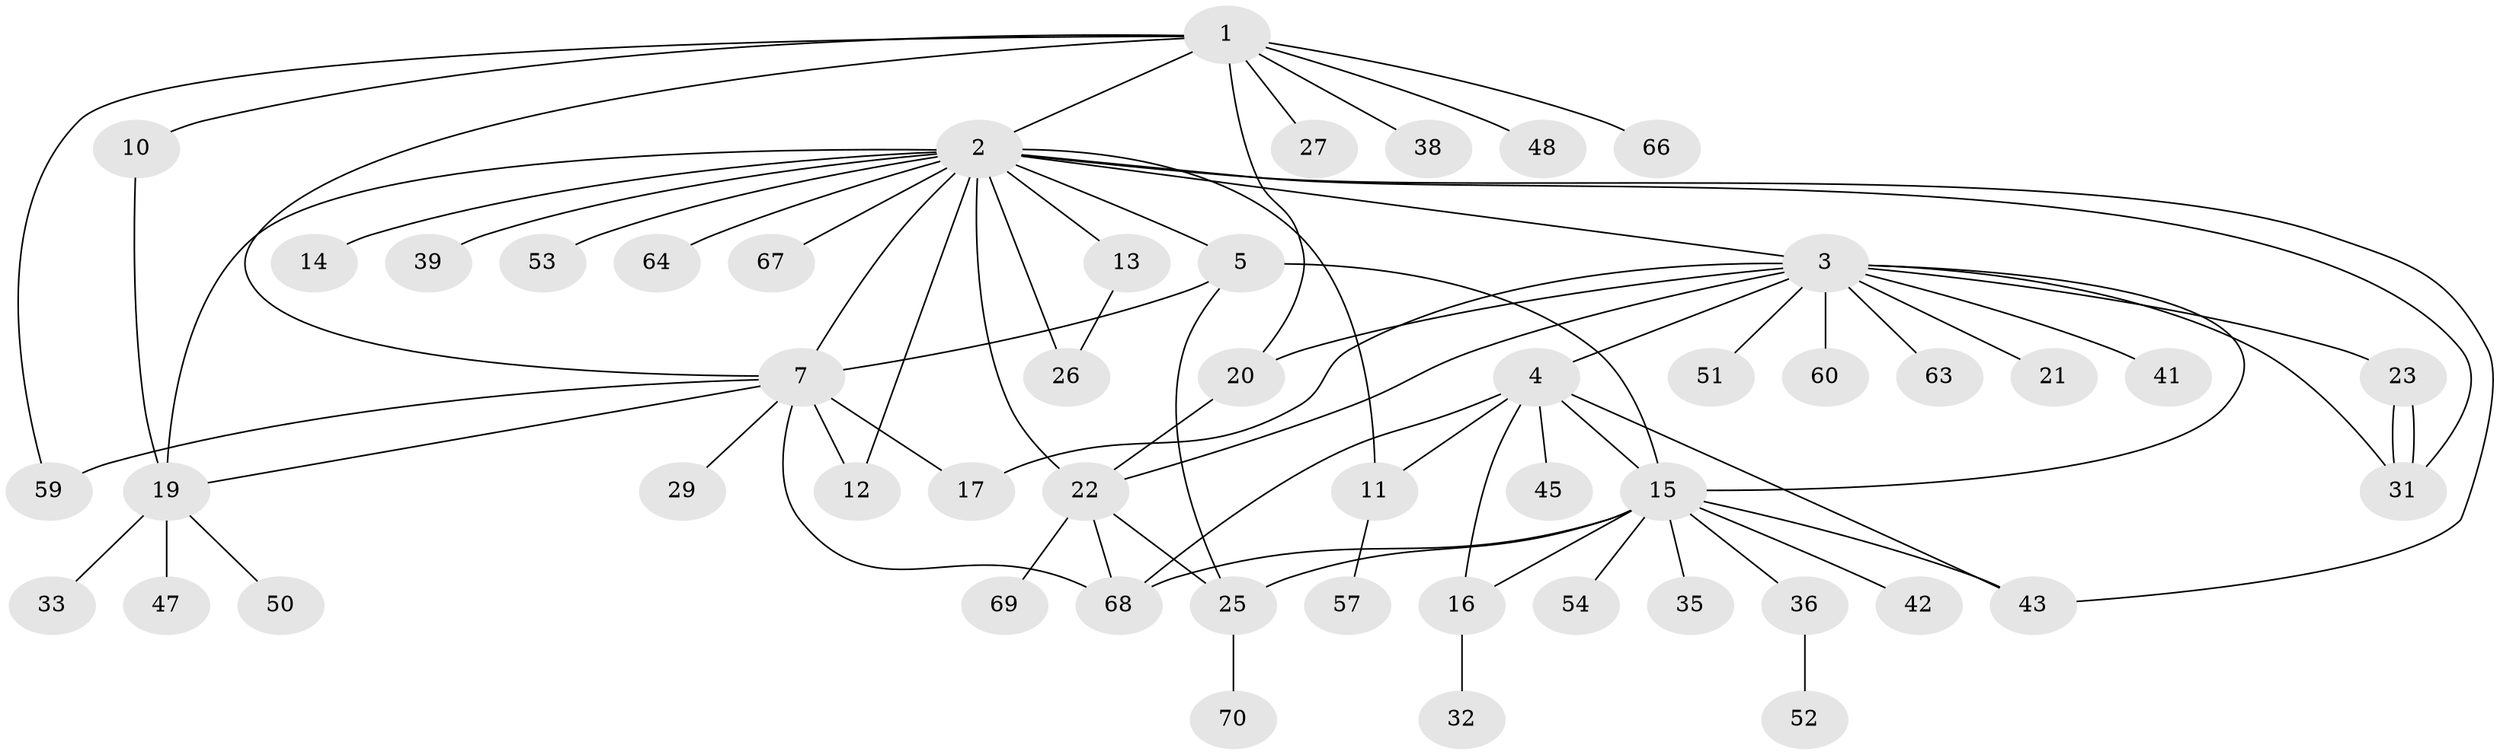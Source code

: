 // Generated by graph-tools (version 1.1) at 2025/51/02/27/25 19:51:56]
// undirected, 51 vertices, 75 edges
graph export_dot {
graph [start="1"]
  node [color=gray90,style=filled];
  1 [super="+8"];
  2 [super="+6"];
  3 [super="+30"];
  4 [super="+34"];
  5 [super="+9"];
  7 [super="+24"];
  10;
  11;
  12 [super="+44"];
  13;
  14;
  15 [super="+28"];
  16;
  17 [super="+18"];
  19 [super="+61"];
  20 [super="+55"];
  21;
  22 [super="+46"];
  23 [super="+56"];
  25 [super="+62"];
  26 [super="+40"];
  27;
  29;
  31 [super="+65"];
  32;
  33;
  35;
  36 [super="+37"];
  38;
  39;
  41;
  42 [super="+49"];
  43 [super="+58"];
  45;
  47;
  48;
  50;
  51;
  52;
  53;
  54;
  57;
  59;
  60;
  63;
  64;
  66;
  67;
  68;
  69;
  70;
  1 -- 2;
  1 -- 10;
  1 -- 20;
  1 -- 38;
  1 -- 48;
  1 -- 59;
  1 -- 66;
  1 -- 27;
  1 -- 7;
  2 -- 3;
  2 -- 5;
  2 -- 11;
  2 -- 12;
  2 -- 14;
  2 -- 19;
  2 -- 22;
  2 -- 31;
  2 -- 39;
  2 -- 53;
  2 -- 67;
  2 -- 7;
  2 -- 64;
  2 -- 26;
  2 -- 43;
  2 -- 13;
  3 -- 4;
  3 -- 15;
  3 -- 20;
  3 -- 21;
  3 -- 22;
  3 -- 23;
  3 -- 51;
  3 -- 60;
  3 -- 63;
  3 -- 41;
  3 -- 17;
  3 -- 31;
  4 -- 11;
  4 -- 15;
  4 -- 16;
  4 -- 45;
  4 -- 68;
  4 -- 43;
  5 -- 7;
  5 -- 15;
  5 -- 25;
  7 -- 12 [weight=2];
  7 -- 17;
  7 -- 19;
  7 -- 29;
  7 -- 68;
  7 -- 59;
  10 -- 19;
  11 -- 57;
  13 -- 26;
  15 -- 36;
  15 -- 42;
  15 -- 68;
  15 -- 16;
  15 -- 35;
  15 -- 54;
  15 -- 25;
  15 -- 43;
  16 -- 32;
  19 -- 33;
  19 -- 47;
  19 -- 50;
  20 -- 22;
  22 -- 25;
  22 -- 68;
  22 -- 69;
  23 -- 31;
  23 -- 31;
  25 -- 70;
  36 -- 52;
}
